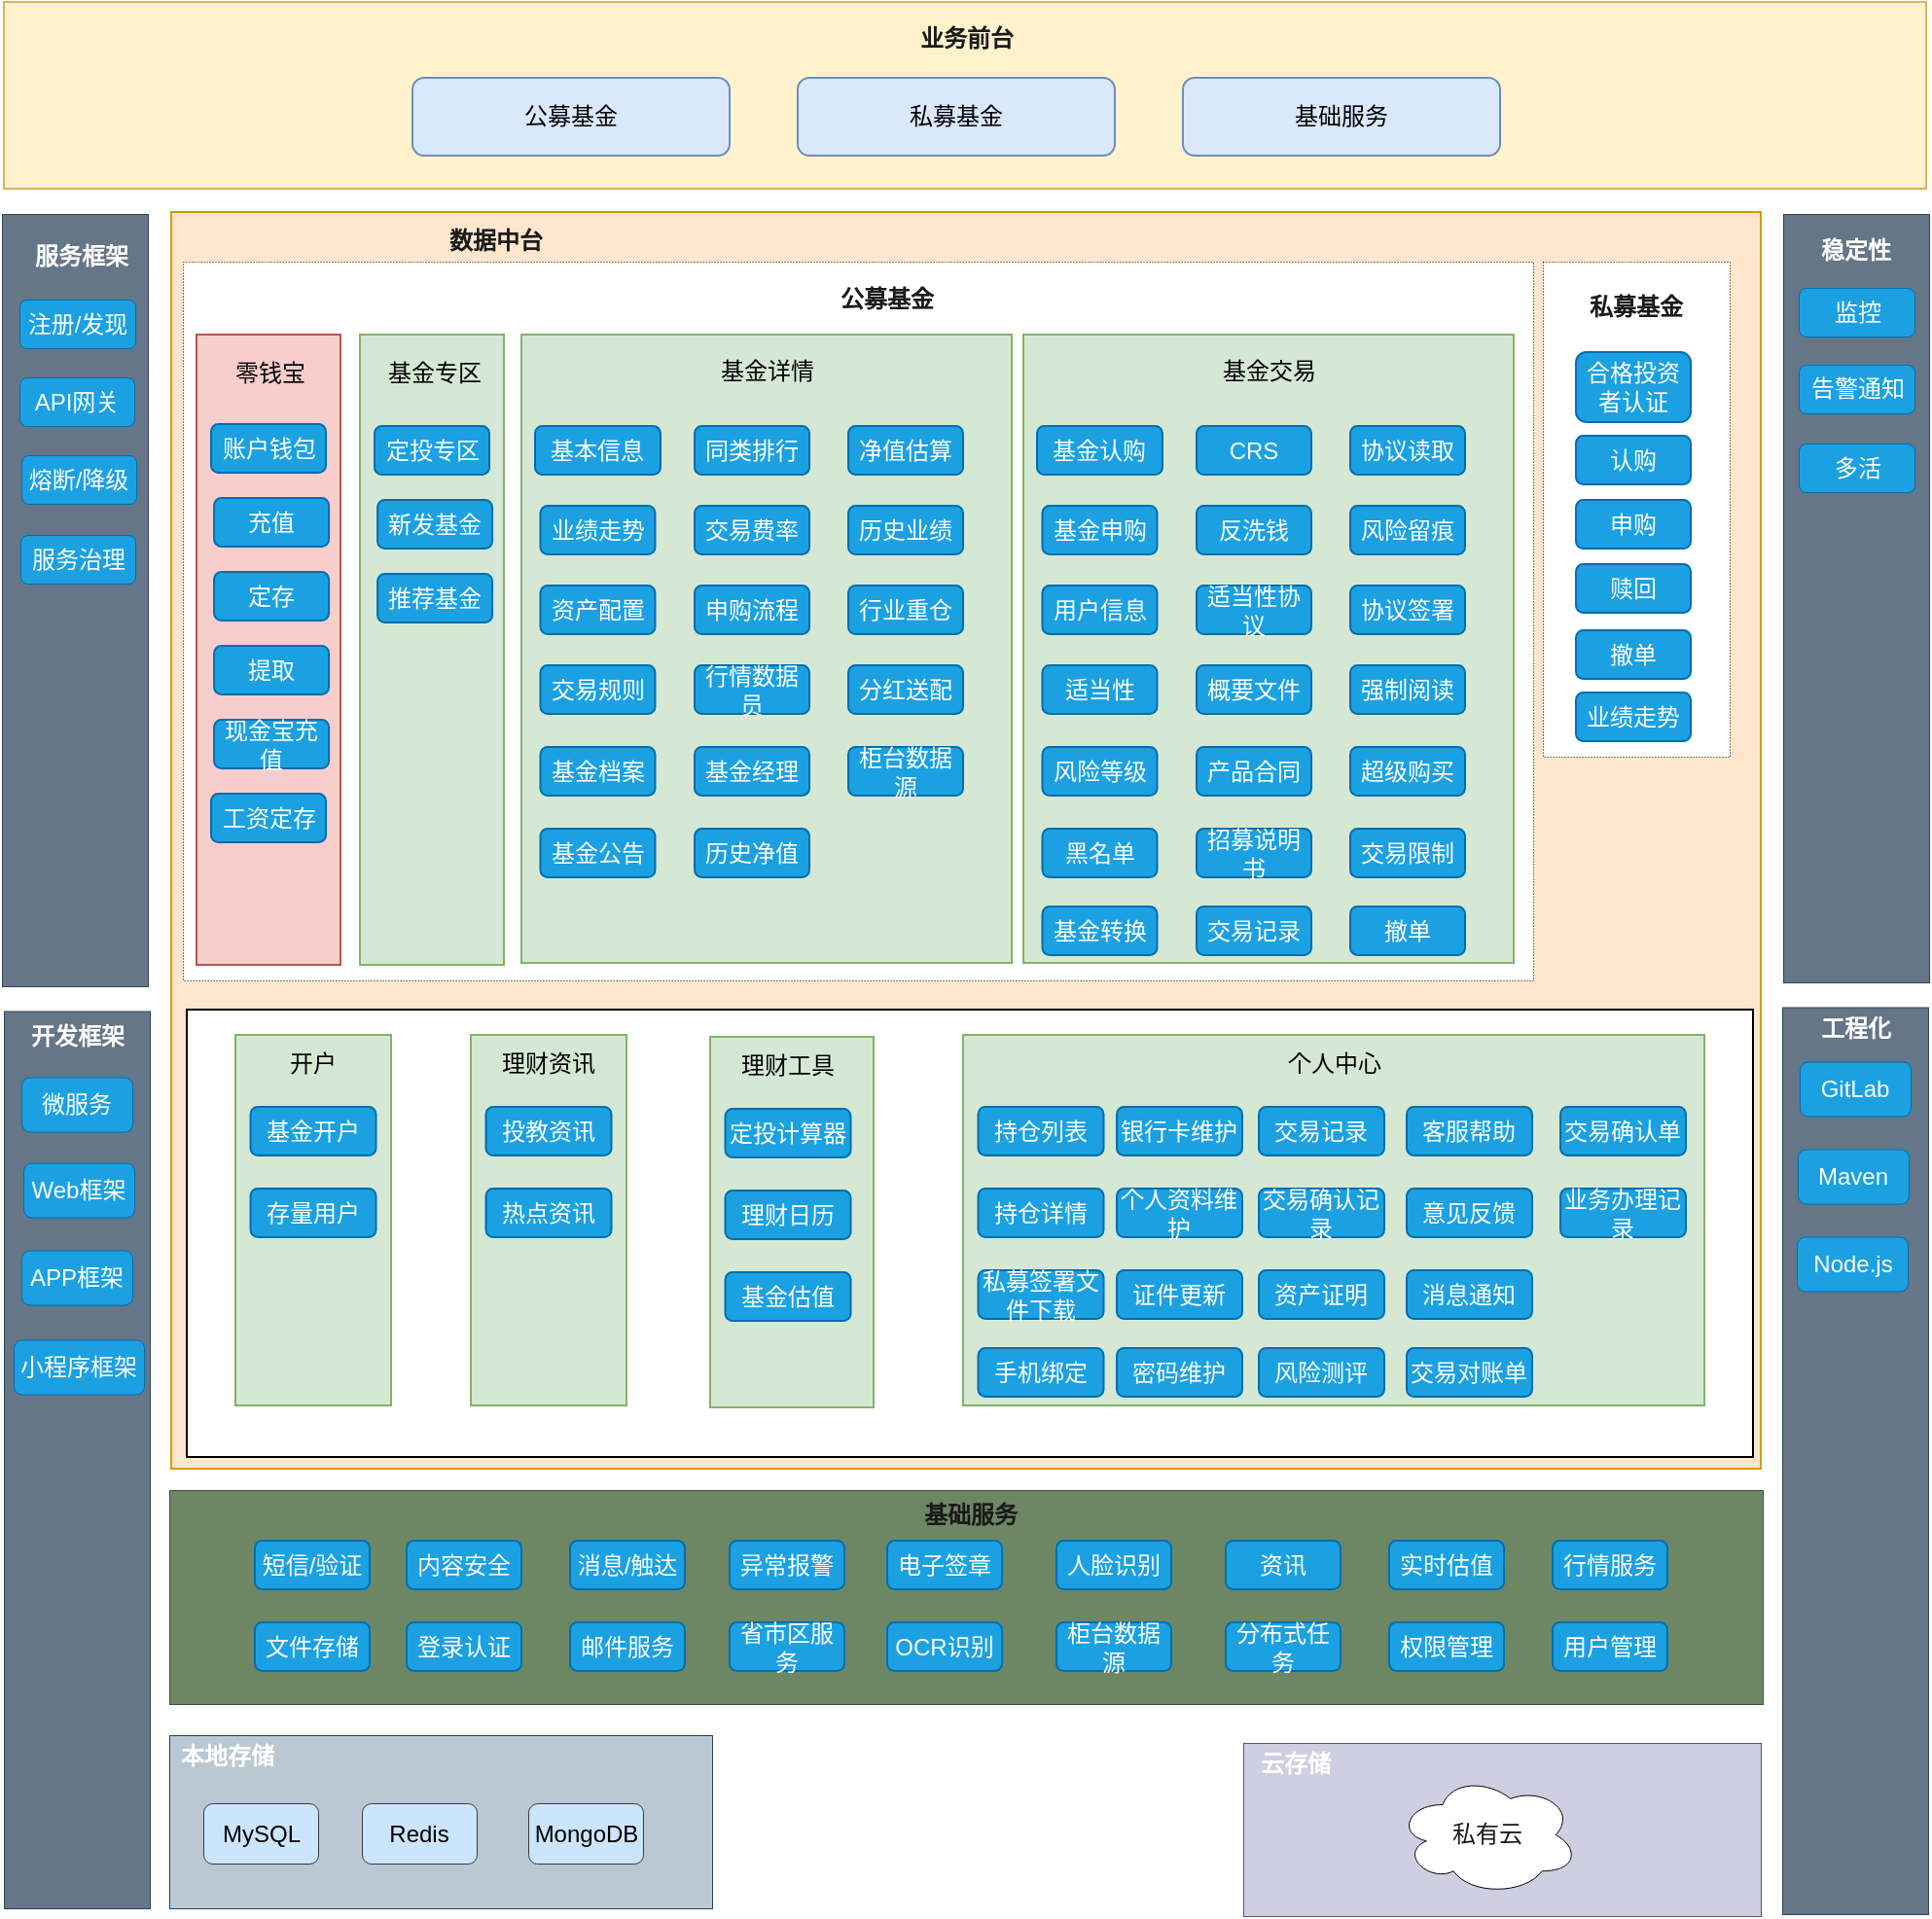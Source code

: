 <mxfile version="20.2.6" type="github">
  <diagram id="q8BjieNyi9hWU5O5Hsln" name="第 1 页">
    <mxGraphModel dx="1822" dy="762" grid="0" gridSize="10" guides="1" tooltips="1" connect="1" arrows="1" fold="1" page="0" pageScale="1" pageWidth="827" pageHeight="1169" math="0" shadow="0">
      <root>
        <mxCell id="0" />
        <mxCell id="1" parent="0" />
        <mxCell id="EBINEEiKZgLXmNo_69D4-1" value="" style="rounded=0;whiteSpace=wrap;html=1;fillColor=#fff2cc;strokeColor=#d6b656;" parent="1" vertex="1">
          <mxGeometry x="-40" y="121" width="988" height="96" as="geometry" />
        </mxCell>
        <mxCell id="EBINEEiKZgLXmNo_69D4-2" value="公募基金" style="rounded=1;whiteSpace=wrap;html=1;fillColor=#dae8fc;strokeColor=#6c8ebf;" parent="1" vertex="1">
          <mxGeometry x="170" y="160" width="163" height="40" as="geometry" />
        </mxCell>
        <mxCell id="EBINEEiKZgLXmNo_69D4-3" value="业务前台" style="text;html=1;strokeColor=none;fillColor=none;align=center;verticalAlign=middle;whiteSpace=wrap;rounded=0;fontStyle=1;fontColor=#1A1A1A;" parent="1" vertex="1">
          <mxGeometry x="424.5" y="125" width="60" height="30" as="geometry" />
        </mxCell>
        <mxCell id="EBINEEiKZgLXmNo_69D4-6" value="" style="rounded=0;whiteSpace=wrap;html=1;fillColor=#ffe6cc;strokeColor=#d79b00;" parent="1" vertex="1">
          <mxGeometry x="46" y="229" width="817" height="646" as="geometry" />
        </mxCell>
        <mxCell id="EBINEEiKZgLXmNo_69D4-7" value="" style="rounded=0;whiteSpace=wrap;html=1;fontColor=#1A1A1A;strokeColor=default;dashed=1;dashPattern=1 2;strokeWidth=0.5;" parent="1" vertex="1">
          <mxGeometry x="52" y="254.5" width="694" height="369.5" as="geometry" />
        </mxCell>
        <mxCell id="EBINEEiKZgLXmNo_69D4-8" value="" style="rounded=0;whiteSpace=wrap;html=1;fontColor=#1A1A1A;dashed=1;dashPattern=1 2;strokeWidth=0.5;" parent="1" vertex="1">
          <mxGeometry x="751" y="254.5" width="96" height="254.5" as="geometry" />
        </mxCell>
        <mxCell id="EBINEEiKZgLXmNo_69D4-10" value="数据中台" style="text;html=1;strokeColor=none;fillColor=none;align=center;verticalAlign=middle;whiteSpace=wrap;rounded=0;dashed=1;dashPattern=1 2;fontColor=#1A1A1A;fontStyle=1" parent="1" vertex="1">
          <mxGeometry x="183" y="229" width="60" height="30" as="geometry" />
        </mxCell>
        <mxCell id="EBINEEiKZgLXmNo_69D4-12" value="公募基金" style="text;html=1;strokeColor=none;fillColor=none;align=center;verticalAlign=middle;whiteSpace=wrap;rounded=0;dashed=1;dashPattern=1 2;fontColor=#1A1A1A;fontStyle=1" parent="1" vertex="1">
          <mxGeometry x="384" y="259" width="60" height="30" as="geometry" />
        </mxCell>
        <mxCell id="EBINEEiKZgLXmNo_69D4-13" value="私募基金" style="text;html=1;strokeColor=none;fillColor=none;align=center;verticalAlign=middle;whiteSpace=wrap;rounded=0;dashed=1;dashPattern=1 2;fontColor=#1A1A1A;fontStyle=1" parent="1" vertex="1">
          <mxGeometry x="769" y="263" width="60" height="30" as="geometry" />
        </mxCell>
        <mxCell id="EBINEEiKZgLXmNo_69D4-40" value="合格投资者认证" style="text;html=1;strokeColor=#006EAF;fillColor=#1ba1e2;align=center;verticalAlign=middle;whiteSpace=wrap;rounded=1;fontColor=#ffffff;" parent="1" vertex="1">
          <mxGeometry x="768" y="301" width="59" height="36" as="geometry" />
        </mxCell>
        <mxCell id="EBINEEiKZgLXmNo_69D4-42" value="开户" style="text;html=1;strokeColor=#006EAF;fillColor=#1ba1e2;align=center;verticalAlign=middle;whiteSpace=wrap;rounded=1;fontColor=#ffffff;" parent="1" vertex="1">
          <mxGeometry x="580" y="912" width="59" height="25" as="geometry" />
        </mxCell>
        <mxCell id="EBINEEiKZgLXmNo_69D4-46" value="认购" style="text;html=1;strokeColor=#006EAF;fillColor=#1ba1e2;align=center;verticalAlign=middle;whiteSpace=wrap;rounded=1;fontColor=#ffffff;" parent="1" vertex="1">
          <mxGeometry x="768" y="344" width="59" height="25" as="geometry" />
        </mxCell>
        <mxCell id="EBINEEiKZgLXmNo_69D4-47" value="申购" style="text;html=1;strokeColor=#006EAF;fillColor=#1ba1e2;align=center;verticalAlign=middle;whiteSpace=wrap;rounded=1;fontColor=#ffffff;" parent="1" vertex="1">
          <mxGeometry x="768" y="377" width="59" height="25" as="geometry" />
        </mxCell>
        <mxCell id="EBINEEiKZgLXmNo_69D4-48" value="业绩走势" style="text;html=1;strokeColor=#006EAF;fillColor=#1ba1e2;align=center;verticalAlign=middle;whiteSpace=wrap;rounded=1;fontColor=#ffffff;" parent="1" vertex="1">
          <mxGeometry x="768" y="476" width="59" height="25" as="geometry" />
        </mxCell>
        <mxCell id="EBINEEiKZgLXmNo_69D4-49" value="赎回" style="text;html=1;strokeColor=#006EAF;fillColor=#1ba1e2;align=center;verticalAlign=middle;whiteSpace=wrap;rounded=1;fontColor=#ffffff;" parent="1" vertex="1">
          <mxGeometry x="768" y="410" width="59" height="25" as="geometry" />
        </mxCell>
        <mxCell id="EBINEEiKZgLXmNo_69D4-50" value="撤单" style="text;html=1;strokeColor=#006EAF;fillColor=#1ba1e2;align=center;verticalAlign=middle;whiteSpace=wrap;rounded=1;fontColor=#ffffff;" parent="1" vertex="1">
          <mxGeometry x="768" y="444" width="59" height="25" as="geometry" />
        </mxCell>
        <mxCell id="EBINEEiKZgLXmNo_69D4-51" value="" style="rounded=0;whiteSpace=wrap;html=1;strokeColor=#314354;strokeWidth=0.5;fillColor=#647687;fontColor=#ffffff;" parent="1" vertex="1">
          <mxGeometry x="-41" y="230" width="75" height="397" as="geometry" />
        </mxCell>
        <mxCell id="EBINEEiKZgLXmNo_69D4-52" value="服务框架" style="text;html=1;align=center;verticalAlign=middle;whiteSpace=wrap;rounded=0;fontStyle=1;fontColor=#FFFFFF;" parent="1" vertex="1">
          <mxGeometry x="-30" y="237" width="60" height="30" as="geometry" />
        </mxCell>
        <mxCell id="EBINEEiKZgLXmNo_69D4-53" value="注册/发现" style="rounded=1;whiteSpace=wrap;html=1;fontColor=#ffffff;strokeColor=#006EAF;strokeWidth=0.5;fillColor=#1ba1e2;" parent="1" vertex="1">
          <mxGeometry x="-32" y="274" width="59.5" height="25" as="geometry" />
        </mxCell>
        <mxCell id="EBINEEiKZgLXmNo_69D4-54" value="API网关" style="rounded=1;whiteSpace=wrap;html=1;fontColor=#ffffff;strokeColor=#006EAF;strokeWidth=0.5;fillColor=#1ba1e2;" parent="1" vertex="1">
          <mxGeometry x="-32" y="314" width="59" height="25" as="geometry" />
        </mxCell>
        <mxCell id="EBINEEiKZgLXmNo_69D4-55" value="服务治理" style="rounded=1;whiteSpace=wrap;html=1;fontColor=#ffffff;strokeColor=#006EAF;strokeWidth=0.5;fillColor=#1ba1e2;" parent="1" vertex="1">
          <mxGeometry x="-31.5" y="395" width="59" height="25" as="geometry" />
        </mxCell>
        <mxCell id="EBINEEiKZgLXmNo_69D4-56" value="熔断/降级" style="rounded=1;whiteSpace=wrap;html=1;fontColor=#ffffff;strokeColor=#006EAF;strokeWidth=0.5;fillColor=#1ba1e2;" parent="1" vertex="1">
          <mxGeometry x="-31" y="354" width="59" height="25" as="geometry" />
        </mxCell>
        <mxCell id="EBINEEiKZgLXmNo_69D4-58" value="" style="rounded=0;whiteSpace=wrap;html=1;strokeColor=#314354;strokeWidth=0.5;fillColor=#647687;fontColor=#ffffff;" parent="1" vertex="1">
          <mxGeometry x="874.5" y="230" width="75" height="395" as="geometry" />
        </mxCell>
        <mxCell id="EBINEEiKZgLXmNo_69D4-59" value="稳定性" style="text;html=1;align=center;verticalAlign=middle;whiteSpace=wrap;rounded=0;fontStyle=1;fontColor=#FFFFFF;" parent="1" vertex="1">
          <mxGeometry x="882" y="234" width="60" height="30" as="geometry" />
        </mxCell>
        <mxCell id="EBINEEiKZgLXmNo_69D4-60" value="监控" style="rounded=1;whiteSpace=wrap;html=1;fontColor=#ffffff;strokeColor=#006EAF;strokeWidth=0.5;fillColor=#1ba1e2;" parent="1" vertex="1">
          <mxGeometry x="882.5" y="268" width="59.5" height="25" as="geometry" />
        </mxCell>
        <mxCell id="EBINEEiKZgLXmNo_69D4-61" value="告警通知" style="rounded=1;whiteSpace=wrap;html=1;fontColor=#ffffff;strokeColor=#006EAF;strokeWidth=0.5;fillColor=#1ba1e2;" parent="1" vertex="1">
          <mxGeometry x="882.5" y="307.5" width="59.5" height="25" as="geometry" />
        </mxCell>
        <mxCell id="EBINEEiKZgLXmNo_69D4-62" value="多活" style="rounded=1;whiteSpace=wrap;html=1;fontColor=#ffffff;strokeColor=#006EAF;strokeWidth=0.5;fillColor=#1ba1e2;" parent="1" vertex="1">
          <mxGeometry x="882.5" y="348" width="59.5" height="25" as="geometry" />
        </mxCell>
        <mxCell id="EBINEEiKZgLXmNo_69D4-63" value="" style="rounded=0;whiteSpace=wrap;html=1;fontColor=#ffffff;strokeColor=#3A5431;strokeWidth=0.5;fillColor=#6d8764;" parent="1" vertex="1">
          <mxGeometry x="45" y="886" width="819" height="110" as="geometry" />
        </mxCell>
        <mxCell id="EBINEEiKZgLXmNo_69D4-64" value="基础服务" style="text;html=1;strokeColor=none;fillColor=none;align=center;verticalAlign=middle;whiteSpace=wrap;rounded=0;fontColor=#1A1A1A;fontStyle=1" parent="1" vertex="1">
          <mxGeometry x="426.5" y="884" width="60" height="30" as="geometry" />
        </mxCell>
        <mxCell id="EBINEEiKZgLXmNo_69D4-65" value="" style="rounded=0;whiteSpace=wrap;html=1;strokeColor=#23445d;strokeWidth=0.5;fillColor=#bac8d3;" parent="1" vertex="1">
          <mxGeometry x="45" y="1012" width="279" height="89" as="geometry" />
        </mxCell>
        <mxCell id="EBINEEiKZgLXmNo_69D4-66" value="" style="rounded=0;whiteSpace=wrap;html=1;strokeColor=#56517e;strokeWidth=0.5;fillColor=#d0cee2;" parent="1" vertex="1">
          <mxGeometry x="597" y="1016" width="266" height="89" as="geometry" />
        </mxCell>
        <mxCell id="EBINEEiKZgLXmNo_69D4-67" value="私有云" style="ellipse;shape=cloud;whiteSpace=wrap;html=1;fontColor=#1A1A1A;strokeColor=default;strokeWidth=0.5;" parent="1" vertex="1">
          <mxGeometry x="676" y="1032" width="93" height="62" as="geometry" />
        </mxCell>
        <mxCell id="EBINEEiKZgLXmNo_69D4-69" value="云存储" style="text;html=1;strokeColor=none;fillColor=none;align=center;verticalAlign=middle;whiteSpace=wrap;rounded=0;fontColor=#FFFFFF;fontStyle=1" parent="1" vertex="1">
          <mxGeometry x="594" y="1012" width="60" height="30" as="geometry" />
        </mxCell>
        <mxCell id="EBINEEiKZgLXmNo_69D4-70" value="本地存储" style="text;html=1;strokeColor=none;fillColor=none;align=center;verticalAlign=middle;whiteSpace=wrap;rounded=0;fontColor=#FFFFFF;fontStyle=1" parent="1" vertex="1">
          <mxGeometry x="45" y="1008" width="60" height="30" as="geometry" />
        </mxCell>
        <mxCell id="EBINEEiKZgLXmNo_69D4-71" value="MySQL" style="rounded=1;whiteSpace=wrap;html=1;strokeColor=#36393d;strokeWidth=0.5;fillColor=#cce5ff;" parent="1" vertex="1">
          <mxGeometry x="62.5" y="1047" width="59" height="31" as="geometry" />
        </mxCell>
        <mxCell id="EBINEEiKZgLXmNo_69D4-72" value="Redis" style="rounded=1;whiteSpace=wrap;html=1;strokeColor=#36393d;strokeWidth=0.5;fillColor=#cce5ff;" parent="1" vertex="1">
          <mxGeometry x="144" y="1047" width="59" height="31" as="geometry" />
        </mxCell>
        <mxCell id="EBINEEiKZgLXmNo_69D4-73" value="MongoDB" style="rounded=1;whiteSpace=wrap;html=1;strokeColor=#36393d;strokeWidth=0.5;fillColor=#cce5ff;" parent="1" vertex="1">
          <mxGeometry x="229.5" y="1047" width="59" height="31" as="geometry" />
        </mxCell>
        <mxCell id="EBINEEiKZgLXmNo_69D4-74" value="" style="rounded=0;whiteSpace=wrap;html=1;strokeColor=#314354;strokeWidth=0.5;fillColor=#647687;fontColor=#ffffff;" parent="1" vertex="1">
          <mxGeometry x="-40" y="639.75" width="75" height="461.25" as="geometry" />
        </mxCell>
        <mxCell id="EBINEEiKZgLXmNo_69D4-75" value="" style="rounded=0;whiteSpace=wrap;html=1;strokeColor=#314354;strokeWidth=0.5;fillColor=#647687;fontColor=#ffffff;" parent="1" vertex="1">
          <mxGeometry x="874" y="637.75" width="75" height="466.25" as="geometry" />
        </mxCell>
        <mxCell id="EBINEEiKZgLXmNo_69D4-76" value="开发框架" style="text;html=1;align=center;verticalAlign=middle;whiteSpace=wrap;rounded=0;fontStyle=1;fontColor=#FFFFFF;" parent="1" vertex="1">
          <mxGeometry x="-32" y="637.75" width="60" height="30" as="geometry" />
        </mxCell>
        <mxCell id="EBINEEiKZgLXmNo_69D4-77" value="微服务" style="rounded=1;whiteSpace=wrap;html=1;fontColor=#ffffff;strokeColor=#006EAF;strokeWidth=0.5;fillColor=#1ba1e2;" parent="1" vertex="1">
          <mxGeometry x="-31" y="673.75" width="57" height="28" as="geometry" />
        </mxCell>
        <mxCell id="EBINEEiKZgLXmNo_69D4-78" value="Web框架" style="rounded=1;whiteSpace=wrap;html=1;fontColor=#ffffff;strokeColor=#006EAF;strokeWidth=0.5;fillColor=#1ba1e2;" parent="1" vertex="1">
          <mxGeometry x="-30" y="717.75" width="57" height="28" as="geometry" />
        </mxCell>
        <mxCell id="EBINEEiKZgLXmNo_69D4-79" value="APP框架" style="rounded=1;whiteSpace=wrap;html=1;fontColor=#ffffff;strokeColor=#006EAF;strokeWidth=0.5;fillColor=#1ba1e2;" parent="1" vertex="1">
          <mxGeometry x="-31" y="762.75" width="57" height="28" as="geometry" />
        </mxCell>
        <mxCell id="EBINEEiKZgLXmNo_69D4-80" value="小程序框架" style="rounded=1;whiteSpace=wrap;html=1;fontColor=#ffffff;strokeColor=#006EAF;strokeWidth=0.5;fillColor=#1ba1e2;" parent="1" vertex="1">
          <mxGeometry x="-35" y="808.75" width="67" height="28" as="geometry" />
        </mxCell>
        <mxCell id="EBINEEiKZgLXmNo_69D4-81" value="工程化" style="text;html=1;align=center;verticalAlign=middle;whiteSpace=wrap;rounded=0;fontStyle=1;fontColor=#FFFFFF;" parent="1" vertex="1">
          <mxGeometry x="882" y="633.75" width="60" height="30" as="geometry" />
        </mxCell>
        <mxCell id="EBINEEiKZgLXmNo_69D4-82" value="GitLab" style="rounded=1;whiteSpace=wrap;html=1;fontColor=#ffffff;strokeColor=#006EAF;strokeWidth=0.5;fillColor=#1ba1e2;" parent="1" vertex="1">
          <mxGeometry x="883" y="665.75" width="57" height="28" as="geometry" />
        </mxCell>
        <mxCell id="EBINEEiKZgLXmNo_69D4-83" value="Maven" style="rounded=1;whiteSpace=wrap;html=1;fontColor=#ffffff;strokeColor=#006EAF;strokeWidth=0.5;fillColor=#1ba1e2;" parent="1" vertex="1">
          <mxGeometry x="882" y="710.75" width="57" height="28" as="geometry" />
        </mxCell>
        <mxCell id="EBINEEiKZgLXmNo_69D4-84" value="Node.js" style="rounded=1;whiteSpace=wrap;html=1;fontColor=#ffffff;strokeColor=#006EAF;strokeWidth=0.5;fillColor=#1ba1e2;" parent="1" vertex="1">
          <mxGeometry x="881.5" y="755.75" width="57" height="28" as="geometry" />
        </mxCell>
        <mxCell id="EBINEEiKZgLXmNo_69D4-86" value="短信/验证" style="text;html=1;strokeColor=#006EAF;fillColor=#1ba1e2;align=center;verticalAlign=middle;whiteSpace=wrap;rounded=1;fontColor=#ffffff;" parent="1" vertex="1">
          <mxGeometry x="89" y="912" width="59" height="25" as="geometry" />
        </mxCell>
        <mxCell id="EBINEEiKZgLXmNo_69D4-87" value="内容安全" style="text;html=1;strokeColor=#006EAF;fillColor=#1ba1e2;align=center;verticalAlign=middle;whiteSpace=wrap;rounded=1;fontColor=#ffffff;" parent="1" vertex="1">
          <mxGeometry x="167" y="912" width="59" height="25" as="geometry" />
        </mxCell>
        <mxCell id="EBINEEiKZgLXmNo_69D4-88" value="消息/触达" style="text;html=1;strokeColor=#006EAF;fillColor=#1ba1e2;align=center;verticalAlign=middle;whiteSpace=wrap;rounded=1;fontColor=#ffffff;" parent="1" vertex="1">
          <mxGeometry x="251" y="912" width="59" height="25" as="geometry" />
        </mxCell>
        <mxCell id="EBINEEiKZgLXmNo_69D4-89" value="异常报警" style="text;html=1;strokeColor=#006EAF;fillColor=#1ba1e2;align=center;verticalAlign=middle;whiteSpace=wrap;rounded=1;fontColor=#ffffff;" parent="1" vertex="1">
          <mxGeometry x="333" y="912" width="59" height="25" as="geometry" />
        </mxCell>
        <mxCell id="EBINEEiKZgLXmNo_69D4-90" value="电子签章" style="text;html=1;strokeColor=#006EAF;fillColor=#1ba1e2;align=center;verticalAlign=middle;whiteSpace=wrap;rounded=1;fontColor=#ffffff;" parent="1" vertex="1">
          <mxGeometry x="414" y="912" width="59" height="25" as="geometry" />
        </mxCell>
        <mxCell id="EBINEEiKZgLXmNo_69D4-91" value="人脸识别" style="text;html=1;strokeColor=#006EAF;fillColor=#1ba1e2;align=center;verticalAlign=middle;whiteSpace=wrap;rounded=1;fontColor=#ffffff;" parent="1" vertex="1">
          <mxGeometry x="501" y="912" width="59" height="25" as="geometry" />
        </mxCell>
        <mxCell id="EBINEEiKZgLXmNo_69D4-92" value="文件存储" style="text;html=1;strokeColor=#006EAF;fillColor=#1ba1e2;align=center;verticalAlign=middle;whiteSpace=wrap;rounded=1;fontColor=#ffffff;" parent="1" vertex="1">
          <mxGeometry x="89" y="954" width="59" height="25" as="geometry" />
        </mxCell>
        <mxCell id="EBINEEiKZgLXmNo_69D4-93" value="登录认证" style="text;html=1;strokeColor=#006EAF;fillColor=#1ba1e2;align=center;verticalAlign=middle;whiteSpace=wrap;rounded=1;fontColor=#ffffff;" parent="1" vertex="1">
          <mxGeometry x="167" y="954" width="59" height="25" as="geometry" />
        </mxCell>
        <mxCell id="EBINEEiKZgLXmNo_69D4-94" value="邮件服务" style="text;html=1;strokeColor=#006EAF;fillColor=#1ba1e2;align=center;verticalAlign=middle;whiteSpace=wrap;rounded=1;fontColor=#ffffff;" parent="1" vertex="1">
          <mxGeometry x="251" y="954" width="59" height="25" as="geometry" />
        </mxCell>
        <mxCell id="EBINEEiKZgLXmNo_69D4-95" value="省市区服务" style="text;html=1;strokeColor=#006EAF;fillColor=#1ba1e2;align=center;verticalAlign=middle;whiteSpace=wrap;rounded=1;fontColor=#ffffff;" parent="1" vertex="1">
          <mxGeometry x="333" y="954" width="59" height="25" as="geometry" />
        </mxCell>
        <mxCell id="EBINEEiKZgLXmNo_69D4-96" value="行情服务" style="text;html=1;strokeColor=#006EAF;fillColor=#1ba1e2;align=center;verticalAlign=middle;whiteSpace=wrap;rounded=1;fontColor=#ffffff;" parent="1" vertex="1">
          <mxGeometry x="756" y="912" width="59" height="25" as="geometry" />
        </mxCell>
        <mxCell id="EBINEEiKZgLXmNo_69D4-97" value="实时估值" style="text;html=1;strokeColor=#006EAF;fillColor=#1ba1e2;align=center;verticalAlign=middle;whiteSpace=wrap;rounded=1;fontColor=#ffffff;" parent="1" vertex="1">
          <mxGeometry x="672" y="912" width="59" height="25" as="geometry" />
        </mxCell>
        <mxCell id="EBINEEiKZgLXmNo_69D4-44" value="资讯" style="text;html=1;strokeColor=#006EAF;fillColor=#1ba1e2;align=center;verticalAlign=middle;whiteSpace=wrap;rounded=1;fontColor=#ffffff;" parent="1" vertex="1">
          <mxGeometry x="588" y="912" width="59" height="25" as="geometry" />
        </mxCell>
        <mxCell id="3R3b0LwCy844c2cJEZ-M-9" value="" style="group;fillColor=#f8cecc;strokeColor=#b85450;" vertex="1" connectable="0" parent="1">
          <mxGeometry x="59" y="292" width="74" height="324" as="geometry" />
        </mxCell>
        <mxCell id="3R3b0LwCy844c2cJEZ-M-7" value="" style="rounded=0;whiteSpace=wrap;html=1;fillColor=#f8cecc;strokeColor=#b85450;" vertex="1" parent="3R3b0LwCy844c2cJEZ-M-9">
          <mxGeometry width="74" height="324" as="geometry" />
        </mxCell>
        <mxCell id="3R3b0LwCy844c2cJEZ-M-8" value="零钱宝" style="text;html=1;strokeColor=none;fillColor=none;align=center;verticalAlign=middle;whiteSpace=wrap;rounded=0;" vertex="1" parent="3R3b0LwCy844c2cJEZ-M-9">
          <mxGeometry x="15.417" y="5" width="46.25" height="30" as="geometry" />
        </mxCell>
        <mxCell id="3R3b0LwCy844c2cJEZ-M-10" value="账户钱包" style="text;html=1;strokeColor=#006EAF;fillColor=#1ba1e2;align=center;verticalAlign=middle;whiteSpace=wrap;rounded=1;fontColor=#ffffff;" vertex="1" parent="3R3b0LwCy844c2cJEZ-M-9">
          <mxGeometry x="7.5" y="46" width="59" height="25" as="geometry" />
        </mxCell>
        <mxCell id="3R3b0LwCy844c2cJEZ-M-15" value="充值" style="text;html=1;strokeColor=#006EAF;fillColor=#1ba1e2;align=center;verticalAlign=middle;whiteSpace=wrap;rounded=1;fontColor=#ffffff;" vertex="1" parent="3R3b0LwCy844c2cJEZ-M-9">
          <mxGeometry x="9.04" y="84" width="59" height="25" as="geometry" />
        </mxCell>
        <mxCell id="3R3b0LwCy844c2cJEZ-M-16" value="定存" style="text;html=1;strokeColor=#006EAF;fillColor=#1ba1e2;align=center;verticalAlign=middle;whiteSpace=wrap;rounded=1;fontColor=#ffffff;" vertex="1" parent="3R3b0LwCy844c2cJEZ-M-9">
          <mxGeometry x="9.04" y="122" width="59" height="25" as="geometry" />
        </mxCell>
        <mxCell id="3R3b0LwCy844c2cJEZ-M-17" value="提取" style="text;html=1;strokeColor=#006EAF;fillColor=#1ba1e2;align=center;verticalAlign=middle;whiteSpace=wrap;rounded=1;fontColor=#ffffff;" vertex="1" parent="3R3b0LwCy844c2cJEZ-M-9">
          <mxGeometry x="9.04" y="160" width="59" height="25" as="geometry" />
        </mxCell>
        <mxCell id="3R3b0LwCy844c2cJEZ-M-18" value="现金宝充值" style="text;html=1;strokeColor=#006EAF;fillColor=#1ba1e2;align=center;verticalAlign=middle;whiteSpace=wrap;rounded=1;fontColor=#ffffff;" vertex="1" parent="3R3b0LwCy844c2cJEZ-M-9">
          <mxGeometry x="9.04" y="198" width="59" height="25" as="geometry" />
        </mxCell>
        <mxCell id="3R3b0LwCy844c2cJEZ-M-19" value="工资定存" style="text;html=1;strokeColor=#006EAF;fillColor=#1ba1e2;align=center;verticalAlign=middle;whiteSpace=wrap;rounded=1;fontColor=#ffffff;" vertex="1" parent="3R3b0LwCy844c2cJEZ-M-9">
          <mxGeometry x="7.5" y="236" width="59" height="25" as="geometry" />
        </mxCell>
        <mxCell id="3R3b0LwCy844c2cJEZ-M-20" value="" style="group;fillColor=#d5e8d4;strokeColor=#82b366;" vertex="1" connectable="0" parent="1">
          <mxGeometry x="143" y="292" width="74" height="324" as="geometry" />
        </mxCell>
        <mxCell id="3R3b0LwCy844c2cJEZ-M-21" value="" style="rounded=0;whiteSpace=wrap;html=1;fillColor=#d5e8d4;strokeColor=#82b366;" vertex="1" parent="3R3b0LwCy844c2cJEZ-M-20">
          <mxGeometry width="74" height="324" as="geometry" />
        </mxCell>
        <mxCell id="3R3b0LwCy844c2cJEZ-M-22" value="基金专区" style="text;html=1;strokeColor=none;fillColor=none;align=center;verticalAlign=middle;whiteSpace=wrap;rounded=0;" vertex="1" parent="3R3b0LwCy844c2cJEZ-M-20">
          <mxGeometry x="12.42" y="5" width="52.58" height="30" as="geometry" />
        </mxCell>
        <mxCell id="3R3b0LwCy844c2cJEZ-M-23" value="定投专区" style="text;html=1;strokeColor=#006EAF;fillColor=#1ba1e2;align=center;verticalAlign=middle;whiteSpace=wrap;rounded=1;fontColor=#ffffff;" vertex="1" parent="3R3b0LwCy844c2cJEZ-M-20">
          <mxGeometry x="7.5" y="47" width="59" height="25" as="geometry" />
        </mxCell>
        <mxCell id="3R3b0LwCy844c2cJEZ-M-24" value="新发基金" style="text;html=1;strokeColor=#006EAF;fillColor=#1ba1e2;align=center;verticalAlign=middle;whiteSpace=wrap;rounded=1;fontColor=#ffffff;" vertex="1" parent="3R3b0LwCy844c2cJEZ-M-20">
          <mxGeometry x="9.04" y="85" width="59" height="25" as="geometry" />
        </mxCell>
        <mxCell id="3R3b0LwCy844c2cJEZ-M-25" value="推荐基金" style="text;html=1;strokeColor=#006EAF;fillColor=#1ba1e2;align=center;verticalAlign=middle;whiteSpace=wrap;rounded=1;fontColor=#ffffff;" vertex="1" parent="3R3b0LwCy844c2cJEZ-M-20">
          <mxGeometry x="9.04" y="123" width="59" height="25" as="geometry" />
        </mxCell>
        <mxCell id="3R3b0LwCy844c2cJEZ-M-29" value="" style="group;fillColor=#d5e8d4;strokeColor=#82b366;" vertex="1" connectable="0" parent="1">
          <mxGeometry x="226" y="292" width="252" height="323" as="geometry" />
        </mxCell>
        <mxCell id="3R3b0LwCy844c2cJEZ-M-30" value="" style="rounded=0;whiteSpace=wrap;html=1;fillColor=#d5e8d4;strokeColor=#82b366;" vertex="1" parent="3R3b0LwCy844c2cJEZ-M-29">
          <mxGeometry width="252" height="323" as="geometry" />
        </mxCell>
        <mxCell id="3R3b0LwCy844c2cJEZ-M-31" value="基金详情" style="text;html=1;strokeColor=none;fillColor=none;align=center;verticalAlign=middle;whiteSpace=wrap;rounded=0;" vertex="1" parent="3R3b0LwCy844c2cJEZ-M-29">
          <mxGeometry x="71.639" y="4" width="108.713" height="30" as="geometry" />
        </mxCell>
        <mxCell id="EBINEEiKZgLXmNo_69D4-36" value="基本信息" style="text;html=1;strokeColor=#006EAF;fillColor=#1ba1e2;align=center;verticalAlign=middle;whiteSpace=wrap;rounded=1;fontColor=#ffffff;" parent="3R3b0LwCy844c2cJEZ-M-29" vertex="1">
          <mxGeometry x="7" y="47" width="64.49" height="25" as="geometry" />
        </mxCell>
        <mxCell id="EBINEEiKZgLXmNo_69D4-31" value="业绩走势" style="text;html=1;strokeColor=#006EAF;fillColor=#1ba1e2;align=center;verticalAlign=middle;whiteSpace=wrap;rounded=1;fontColor=#ffffff;" parent="3R3b0LwCy844c2cJEZ-M-29" vertex="1">
          <mxGeometry x="9.74" y="88" width="59" height="25" as="geometry" />
        </mxCell>
        <mxCell id="EBINEEiKZgLXmNo_69D4-34" value="资产配置" style="text;html=1;strokeColor=#006EAF;fillColor=#1ba1e2;align=center;verticalAlign=middle;whiteSpace=wrap;rounded=1;fontColor=#ffffff;" parent="3R3b0LwCy844c2cJEZ-M-29" vertex="1">
          <mxGeometry x="9.74" y="129" width="59" height="25" as="geometry" />
        </mxCell>
        <mxCell id="EBINEEiKZgLXmNo_69D4-32" value="交易规则" style="text;html=1;strokeColor=#006EAF;fillColor=#1ba1e2;align=center;verticalAlign=middle;whiteSpace=wrap;rounded=1;fontColor=#ffffff;" parent="3R3b0LwCy844c2cJEZ-M-29" vertex="1">
          <mxGeometry x="9.74" y="170" width="59" height="25" as="geometry" />
        </mxCell>
        <mxCell id="EBINEEiKZgLXmNo_69D4-33" value="基金档案" style="text;html=1;strokeColor=#006EAF;fillColor=#1ba1e2;align=center;verticalAlign=middle;whiteSpace=wrap;rounded=1;fontColor=#ffffff;" parent="3R3b0LwCy844c2cJEZ-M-29" vertex="1">
          <mxGeometry x="9.74" y="212" width="59" height="25" as="geometry" />
        </mxCell>
        <mxCell id="EBINEEiKZgLXmNo_69D4-35" value="基金公告" style="text;html=1;strokeColor=#006EAF;fillColor=#1ba1e2;align=center;verticalAlign=middle;whiteSpace=wrap;rounded=1;fontColor=#ffffff;" parent="3R3b0LwCy844c2cJEZ-M-29" vertex="1">
          <mxGeometry x="9.74" y="254" width="59" height="25" as="geometry" />
        </mxCell>
        <mxCell id="EBINEEiKZgLXmNo_69D4-38" value="同类排行" style="text;html=1;strokeColor=#006EAF;fillColor=#1ba1e2;align=center;verticalAlign=middle;whiteSpace=wrap;rounded=1;fontColor=#ffffff;" parent="3R3b0LwCy844c2cJEZ-M-29" vertex="1">
          <mxGeometry x="89" y="47" width="59" height="25" as="geometry" />
        </mxCell>
        <mxCell id="3R3b0LwCy844c2cJEZ-M-35" value="交易费率" style="text;html=1;strokeColor=#006EAF;fillColor=#1ba1e2;align=center;verticalAlign=middle;whiteSpace=wrap;rounded=1;fontColor=#ffffff;" vertex="1" parent="3R3b0LwCy844c2cJEZ-M-29">
          <mxGeometry x="89" y="88" width="59" height="25" as="geometry" />
        </mxCell>
        <mxCell id="3R3b0LwCy844c2cJEZ-M-36" value="申购流程" style="text;html=1;strokeColor=#006EAF;fillColor=#1ba1e2;align=center;verticalAlign=middle;whiteSpace=wrap;rounded=1;fontColor=#ffffff;" vertex="1" parent="3R3b0LwCy844c2cJEZ-M-29">
          <mxGeometry x="89" y="129" width="59" height="25" as="geometry" />
        </mxCell>
        <mxCell id="3R3b0LwCy844c2cJEZ-M-37" value="行情数据员" style="text;html=1;strokeColor=#006EAF;fillColor=#1ba1e2;align=center;verticalAlign=middle;whiteSpace=wrap;rounded=1;fontColor=#ffffff;" vertex="1" parent="3R3b0LwCy844c2cJEZ-M-29">
          <mxGeometry x="89" y="170" width="59" height="25" as="geometry" />
        </mxCell>
        <mxCell id="3R3b0LwCy844c2cJEZ-M-38" value="基金经理" style="text;html=1;strokeColor=#006EAF;fillColor=#1ba1e2;align=center;verticalAlign=middle;whiteSpace=wrap;rounded=1;fontColor=#ffffff;" vertex="1" parent="3R3b0LwCy844c2cJEZ-M-29">
          <mxGeometry x="89" y="212" width="59" height="25" as="geometry" />
        </mxCell>
        <mxCell id="3R3b0LwCy844c2cJEZ-M-39" value="历史净值" style="text;html=1;strokeColor=#006EAF;fillColor=#1ba1e2;align=center;verticalAlign=middle;whiteSpace=wrap;rounded=1;fontColor=#ffffff;" vertex="1" parent="3R3b0LwCy844c2cJEZ-M-29">
          <mxGeometry x="89" y="254" width="59" height="25" as="geometry" />
        </mxCell>
        <mxCell id="3R3b0LwCy844c2cJEZ-M-40" value="净值估算" style="text;html=1;strokeColor=#006EAF;fillColor=#1ba1e2;align=center;verticalAlign=middle;whiteSpace=wrap;rounded=1;fontColor=#ffffff;" vertex="1" parent="3R3b0LwCy844c2cJEZ-M-29">
          <mxGeometry x="168" y="47" width="59" height="25" as="geometry" />
        </mxCell>
        <mxCell id="3R3b0LwCy844c2cJEZ-M-57" value="历史业绩" style="text;html=1;strokeColor=#006EAF;fillColor=#1ba1e2;align=center;verticalAlign=middle;whiteSpace=wrap;rounded=1;fontColor=#ffffff;" vertex="1" parent="3R3b0LwCy844c2cJEZ-M-29">
          <mxGeometry x="168" y="88" width="59" height="25" as="geometry" />
        </mxCell>
        <mxCell id="3R3b0LwCy844c2cJEZ-M-58" value="行业重仓" style="text;html=1;strokeColor=#006EAF;fillColor=#1ba1e2;align=center;verticalAlign=middle;whiteSpace=wrap;rounded=1;fontColor=#ffffff;" vertex="1" parent="3R3b0LwCy844c2cJEZ-M-29">
          <mxGeometry x="168" y="129" width="59" height="25" as="geometry" />
        </mxCell>
        <mxCell id="3R3b0LwCy844c2cJEZ-M-59" value="分红送配" style="text;html=1;strokeColor=#006EAF;fillColor=#1ba1e2;align=center;verticalAlign=middle;whiteSpace=wrap;rounded=1;fontColor=#ffffff;" vertex="1" parent="3R3b0LwCy844c2cJEZ-M-29">
          <mxGeometry x="168" y="170" width="59" height="25" as="geometry" />
        </mxCell>
        <mxCell id="3R3b0LwCy844c2cJEZ-M-79" value="柜台数据源" style="text;html=1;strokeColor=#006EAF;fillColor=#1ba1e2;align=center;verticalAlign=middle;whiteSpace=wrap;rounded=1;fontColor=#ffffff;" vertex="1" parent="3R3b0LwCy844c2cJEZ-M-29">
          <mxGeometry x="168" y="212" width="59" height="25" as="geometry" />
        </mxCell>
        <mxCell id="3R3b0LwCy844c2cJEZ-M-60" value="" style="group;fillColor=#d5e8d4;strokeColor=#82b366;" vertex="1" connectable="0" parent="1">
          <mxGeometry x="484" y="292" width="252" height="323" as="geometry" />
        </mxCell>
        <mxCell id="3R3b0LwCy844c2cJEZ-M-61" value="" style="rounded=0;whiteSpace=wrap;html=1;fillColor=#d5e8d4;strokeColor=#82b366;" vertex="1" parent="3R3b0LwCy844c2cJEZ-M-60">
          <mxGeometry width="252" height="323" as="geometry" />
        </mxCell>
        <mxCell id="3R3b0LwCy844c2cJEZ-M-62" value="基金交易" style="text;html=1;strokeColor=none;fillColor=none;align=center;verticalAlign=middle;whiteSpace=wrap;rounded=0;" vertex="1" parent="3R3b0LwCy844c2cJEZ-M-60">
          <mxGeometry x="71.639" y="4" width="108.713" height="30" as="geometry" />
        </mxCell>
        <mxCell id="3R3b0LwCy844c2cJEZ-M-63" value="基金认购" style="text;html=1;strokeColor=#006EAF;fillColor=#1ba1e2;align=center;verticalAlign=middle;whiteSpace=wrap;rounded=1;fontColor=#ffffff;" vertex="1" parent="3R3b0LwCy844c2cJEZ-M-60">
          <mxGeometry x="7" y="47" width="64.49" height="25" as="geometry" />
        </mxCell>
        <mxCell id="3R3b0LwCy844c2cJEZ-M-64" value="基金申购" style="text;html=1;strokeColor=#006EAF;fillColor=#1ba1e2;align=center;verticalAlign=middle;whiteSpace=wrap;rounded=1;fontColor=#ffffff;" vertex="1" parent="3R3b0LwCy844c2cJEZ-M-60">
          <mxGeometry x="9.74" y="88" width="59" height="25" as="geometry" />
        </mxCell>
        <mxCell id="3R3b0LwCy844c2cJEZ-M-65" value="用户信息" style="text;html=1;strokeColor=#006EAF;fillColor=#1ba1e2;align=center;verticalAlign=middle;whiteSpace=wrap;rounded=1;fontColor=#ffffff;" vertex="1" parent="3R3b0LwCy844c2cJEZ-M-60">
          <mxGeometry x="9.74" y="129" width="59" height="25" as="geometry" />
        </mxCell>
        <mxCell id="3R3b0LwCy844c2cJEZ-M-66" value="适当性" style="text;html=1;strokeColor=#006EAF;fillColor=#1ba1e2;align=center;verticalAlign=middle;whiteSpace=wrap;rounded=1;fontColor=#ffffff;" vertex="1" parent="3R3b0LwCy844c2cJEZ-M-60">
          <mxGeometry x="9.74" y="170" width="59" height="25" as="geometry" />
        </mxCell>
        <mxCell id="3R3b0LwCy844c2cJEZ-M-67" value="风险等级" style="text;html=1;strokeColor=#006EAF;fillColor=#1ba1e2;align=center;verticalAlign=middle;whiteSpace=wrap;rounded=1;fontColor=#ffffff;" vertex="1" parent="3R3b0LwCy844c2cJEZ-M-60">
          <mxGeometry x="9.74" y="212" width="59" height="25" as="geometry" />
        </mxCell>
        <mxCell id="3R3b0LwCy844c2cJEZ-M-68" value="黑名单" style="text;html=1;strokeColor=#006EAF;fillColor=#1ba1e2;align=center;verticalAlign=middle;whiteSpace=wrap;rounded=1;fontColor=#ffffff;" vertex="1" parent="3R3b0LwCy844c2cJEZ-M-60">
          <mxGeometry x="9.74" y="254" width="59" height="25" as="geometry" />
        </mxCell>
        <mxCell id="3R3b0LwCy844c2cJEZ-M-69" value="CRS" style="text;html=1;strokeColor=#006EAF;fillColor=#1ba1e2;align=center;verticalAlign=middle;whiteSpace=wrap;rounded=1;fontColor=#ffffff;" vertex="1" parent="3R3b0LwCy844c2cJEZ-M-60">
          <mxGeometry x="89" y="47" width="59" height="25" as="geometry" />
        </mxCell>
        <mxCell id="3R3b0LwCy844c2cJEZ-M-70" value="反洗钱" style="text;html=1;strokeColor=#006EAF;fillColor=#1ba1e2;align=center;verticalAlign=middle;whiteSpace=wrap;rounded=1;fontColor=#ffffff;" vertex="1" parent="3R3b0LwCy844c2cJEZ-M-60">
          <mxGeometry x="89" y="88" width="59" height="25" as="geometry" />
        </mxCell>
        <mxCell id="3R3b0LwCy844c2cJEZ-M-71" value="适当性协议" style="text;html=1;strokeColor=#006EAF;fillColor=#1ba1e2;align=center;verticalAlign=middle;whiteSpace=wrap;rounded=1;fontColor=#ffffff;" vertex="1" parent="3R3b0LwCy844c2cJEZ-M-60">
          <mxGeometry x="89" y="129" width="59" height="25" as="geometry" />
        </mxCell>
        <mxCell id="3R3b0LwCy844c2cJEZ-M-72" value="概要文件" style="text;html=1;strokeColor=#006EAF;fillColor=#1ba1e2;align=center;verticalAlign=middle;whiteSpace=wrap;rounded=1;fontColor=#ffffff;" vertex="1" parent="3R3b0LwCy844c2cJEZ-M-60">
          <mxGeometry x="89" y="170" width="59" height="25" as="geometry" />
        </mxCell>
        <mxCell id="3R3b0LwCy844c2cJEZ-M-73" value="产品合同" style="text;html=1;strokeColor=#006EAF;fillColor=#1ba1e2;align=center;verticalAlign=middle;whiteSpace=wrap;rounded=1;fontColor=#ffffff;" vertex="1" parent="3R3b0LwCy844c2cJEZ-M-60">
          <mxGeometry x="89" y="212" width="59" height="25" as="geometry" />
        </mxCell>
        <mxCell id="3R3b0LwCy844c2cJEZ-M-74" value="招募说明书" style="text;html=1;strokeColor=#006EAF;fillColor=#1ba1e2;align=center;verticalAlign=middle;whiteSpace=wrap;rounded=1;fontColor=#ffffff;" vertex="1" parent="3R3b0LwCy844c2cJEZ-M-60">
          <mxGeometry x="89" y="254" width="59" height="25" as="geometry" />
        </mxCell>
        <mxCell id="3R3b0LwCy844c2cJEZ-M-75" value="协议读取" style="text;html=1;strokeColor=#006EAF;fillColor=#1ba1e2;align=center;verticalAlign=middle;whiteSpace=wrap;rounded=1;fontColor=#ffffff;" vertex="1" parent="3R3b0LwCy844c2cJEZ-M-60">
          <mxGeometry x="168" y="47" width="59" height="25" as="geometry" />
        </mxCell>
        <mxCell id="3R3b0LwCy844c2cJEZ-M-76" value="风险留痕" style="text;html=1;strokeColor=#006EAF;fillColor=#1ba1e2;align=center;verticalAlign=middle;whiteSpace=wrap;rounded=1;fontColor=#ffffff;" vertex="1" parent="3R3b0LwCy844c2cJEZ-M-60">
          <mxGeometry x="168" y="88" width="59" height="25" as="geometry" />
        </mxCell>
        <mxCell id="3R3b0LwCy844c2cJEZ-M-77" value="协议签署" style="text;html=1;strokeColor=#006EAF;fillColor=#1ba1e2;align=center;verticalAlign=middle;whiteSpace=wrap;rounded=1;fontColor=#ffffff;" vertex="1" parent="3R3b0LwCy844c2cJEZ-M-60">
          <mxGeometry x="168" y="129" width="59" height="25" as="geometry" />
        </mxCell>
        <mxCell id="3R3b0LwCy844c2cJEZ-M-78" value="强制阅读" style="text;html=1;strokeColor=#006EAF;fillColor=#1ba1e2;align=center;verticalAlign=middle;whiteSpace=wrap;rounded=1;fontColor=#ffffff;" vertex="1" parent="3R3b0LwCy844c2cJEZ-M-60">
          <mxGeometry x="168" y="170" width="59" height="25" as="geometry" />
        </mxCell>
        <mxCell id="3R3b0LwCy844c2cJEZ-M-80" value="超级购买" style="text;html=1;strokeColor=#006EAF;fillColor=#1ba1e2;align=center;verticalAlign=middle;whiteSpace=wrap;rounded=1;fontColor=#ffffff;" vertex="1" parent="3R3b0LwCy844c2cJEZ-M-60">
          <mxGeometry x="168" y="212" width="59" height="25" as="geometry" />
        </mxCell>
        <mxCell id="3R3b0LwCy844c2cJEZ-M-81" value="交易限制" style="text;html=1;strokeColor=#006EAF;fillColor=#1ba1e2;align=center;verticalAlign=middle;whiteSpace=wrap;rounded=1;fontColor=#ffffff;" vertex="1" parent="3R3b0LwCy844c2cJEZ-M-60">
          <mxGeometry x="168" y="254" width="59" height="25" as="geometry" />
        </mxCell>
        <mxCell id="3R3b0LwCy844c2cJEZ-M-82" value="交易记录" style="text;html=1;strokeColor=#006EAF;fillColor=#1ba1e2;align=center;verticalAlign=middle;whiteSpace=wrap;rounded=1;fontColor=#ffffff;" vertex="1" parent="3R3b0LwCy844c2cJEZ-M-60">
          <mxGeometry x="89" y="294" width="59" height="25" as="geometry" />
        </mxCell>
        <mxCell id="3R3b0LwCy844c2cJEZ-M-83" value="基金转换" style="text;html=1;strokeColor=#006EAF;fillColor=#1ba1e2;align=center;verticalAlign=middle;whiteSpace=wrap;rounded=1;fontColor=#ffffff;" vertex="1" parent="3R3b0LwCy844c2cJEZ-M-60">
          <mxGeometry x="9.74" y="294" width="59" height="25" as="geometry" />
        </mxCell>
        <mxCell id="EBINEEiKZgLXmNo_69D4-21" value="撤单" style="text;html=1;strokeColor=#006EAF;fillColor=#1ba1e2;align=center;verticalAlign=middle;whiteSpace=wrap;rounded=1;fontColor=#ffffff;" parent="3R3b0LwCy844c2cJEZ-M-60" vertex="1">
          <mxGeometry x="168" y="294" width="59" height="25" as="geometry" />
        </mxCell>
        <mxCell id="3R3b0LwCy844c2cJEZ-M-84" value="" style="rounded=0;whiteSpace=wrap;html=1;" vertex="1" parent="1">
          <mxGeometry x="54" y="639" width="805" height="230" as="geometry" />
        </mxCell>
        <mxCell id="3R3b0LwCy844c2cJEZ-M-103" value="" style="group" vertex="1" connectable="0" parent="1">
          <mxGeometry x="79" y="652" width="80" height="190.5" as="geometry" />
        </mxCell>
        <mxCell id="3R3b0LwCy844c2cJEZ-M-99" value="" style="rounded=0;whiteSpace=wrap;html=1;fillColor=#d5e8d4;strokeColor=#82b366;" vertex="1" parent="3R3b0LwCy844c2cJEZ-M-103">
          <mxGeometry width="80" height="190.5" as="geometry" />
        </mxCell>
        <mxCell id="3R3b0LwCy844c2cJEZ-M-100" value="开户" style="text;html=1;strokeColor=none;fillColor=none;align=center;verticalAlign=middle;whiteSpace=wrap;rounded=0;" vertex="1" parent="3R3b0LwCy844c2cJEZ-M-103">
          <mxGeometry x="10" width="60" height="30" as="geometry" />
        </mxCell>
        <mxCell id="3R3b0LwCy844c2cJEZ-M-101" value="基金开户" style="text;html=1;strokeColor=#006EAF;fillColor=#1ba1e2;align=center;verticalAlign=middle;whiteSpace=wrap;rounded=1;fontColor=#ffffff;" vertex="1" parent="3R3b0LwCy844c2cJEZ-M-103">
          <mxGeometry x="7.76" y="37" width="64.49" height="25" as="geometry" />
        </mxCell>
        <mxCell id="3R3b0LwCy844c2cJEZ-M-102" value="存量用户" style="text;html=1;strokeColor=#006EAF;fillColor=#1ba1e2;align=center;verticalAlign=middle;whiteSpace=wrap;rounded=1;fontColor=#ffffff;" vertex="1" parent="3R3b0LwCy844c2cJEZ-M-103">
          <mxGeometry x="7.76" y="79" width="64.49" height="25" as="geometry" />
        </mxCell>
        <mxCell id="3R3b0LwCy844c2cJEZ-M-104" value="" style="group" vertex="1" connectable="0" parent="1">
          <mxGeometry x="200" y="652" width="80" height="190.5" as="geometry" />
        </mxCell>
        <mxCell id="3R3b0LwCy844c2cJEZ-M-105" value="" style="rounded=0;whiteSpace=wrap;html=1;fillColor=#d5e8d4;strokeColor=#82b366;" vertex="1" parent="3R3b0LwCy844c2cJEZ-M-104">
          <mxGeometry width="80" height="190.5" as="geometry" />
        </mxCell>
        <mxCell id="3R3b0LwCy844c2cJEZ-M-106" value="理财资讯" style="text;html=1;strokeColor=none;fillColor=none;align=center;verticalAlign=middle;whiteSpace=wrap;rounded=0;" vertex="1" parent="3R3b0LwCy844c2cJEZ-M-104">
          <mxGeometry x="10" width="60" height="30" as="geometry" />
        </mxCell>
        <mxCell id="3R3b0LwCy844c2cJEZ-M-107" value="投教资讯" style="text;html=1;strokeColor=#006EAF;fillColor=#1ba1e2;align=center;verticalAlign=middle;whiteSpace=wrap;rounded=1;fontColor=#ffffff;" vertex="1" parent="3R3b0LwCy844c2cJEZ-M-104">
          <mxGeometry x="7.76" y="37" width="64.49" height="25" as="geometry" />
        </mxCell>
        <mxCell id="3R3b0LwCy844c2cJEZ-M-108" value="热点资讯" style="text;html=1;strokeColor=#006EAF;fillColor=#1ba1e2;align=center;verticalAlign=middle;whiteSpace=wrap;rounded=1;fontColor=#ffffff;" vertex="1" parent="3R3b0LwCy844c2cJEZ-M-104">
          <mxGeometry x="7.76" y="79" width="64.49" height="25" as="geometry" />
        </mxCell>
        <mxCell id="3R3b0LwCy844c2cJEZ-M-120" value="" style="group" vertex="1" connectable="0" parent="1">
          <mxGeometry x="323" y="653" width="84" height="190.5" as="geometry" />
        </mxCell>
        <mxCell id="3R3b0LwCy844c2cJEZ-M-110" value="" style="rounded=0;whiteSpace=wrap;html=1;fillColor=#d5e8d4;strokeColor=#82b366;" vertex="1" parent="3R3b0LwCy844c2cJEZ-M-120">
          <mxGeometry width="84" height="190.5" as="geometry" />
        </mxCell>
        <mxCell id="3R3b0LwCy844c2cJEZ-M-111" value="理财工具" style="text;html=1;strokeColor=none;fillColor=none;align=center;verticalAlign=middle;whiteSpace=wrap;rounded=0;" vertex="1" parent="3R3b0LwCy844c2cJEZ-M-120">
          <mxGeometry x="10" width="60" height="30" as="geometry" />
        </mxCell>
        <mxCell id="3R3b0LwCy844c2cJEZ-M-112" value="定投计算器" style="text;html=1;strokeColor=#006EAF;fillColor=#1ba1e2;align=center;verticalAlign=middle;whiteSpace=wrap;rounded=1;fontColor=#ffffff;" vertex="1" parent="3R3b0LwCy844c2cJEZ-M-120">
          <mxGeometry x="7.76" y="37" width="64.49" height="25" as="geometry" />
        </mxCell>
        <mxCell id="3R3b0LwCy844c2cJEZ-M-113" value="理财日历" style="text;html=1;strokeColor=#006EAF;fillColor=#1ba1e2;align=center;verticalAlign=middle;whiteSpace=wrap;rounded=1;fontColor=#ffffff;" vertex="1" parent="3R3b0LwCy844c2cJEZ-M-120">
          <mxGeometry x="7.76" y="79" width="64.49" height="25" as="geometry" />
        </mxCell>
        <mxCell id="3R3b0LwCy844c2cJEZ-M-119" value="基金估值" style="text;html=1;strokeColor=#006EAF;fillColor=#1ba1e2;align=center;verticalAlign=middle;whiteSpace=wrap;rounded=1;fontColor=#ffffff;" vertex="1" parent="3R3b0LwCy844c2cJEZ-M-120">
          <mxGeometry x="7.76" y="121" width="64.49" height="25" as="geometry" />
        </mxCell>
        <mxCell id="3R3b0LwCy844c2cJEZ-M-142" value="" style="group" vertex="1" connectable="0" parent="1">
          <mxGeometry x="453" y="652" width="381" height="190.5" as="geometry" />
        </mxCell>
        <mxCell id="3R3b0LwCy844c2cJEZ-M-122" value="" style="rounded=0;whiteSpace=wrap;html=1;fillColor=#d5e8d4;strokeColor=#82b366;" vertex="1" parent="3R3b0LwCy844c2cJEZ-M-142">
          <mxGeometry width="381" height="190.5" as="geometry" />
        </mxCell>
        <mxCell id="3R3b0LwCy844c2cJEZ-M-123" value="个人中心" style="text;html=1;strokeColor=none;fillColor=none;align=center;verticalAlign=middle;whiteSpace=wrap;rounded=0;" vertex="1" parent="3R3b0LwCy844c2cJEZ-M-142">
          <mxGeometry x="160.5" width="60" height="30" as="geometry" />
        </mxCell>
        <mxCell id="3R3b0LwCy844c2cJEZ-M-124" value="持仓列表" style="text;html=1;strokeColor=#006EAF;fillColor=#1ba1e2;align=center;verticalAlign=middle;whiteSpace=wrap;rounded=1;fontColor=#ffffff;" vertex="1" parent="3R3b0LwCy844c2cJEZ-M-142">
          <mxGeometry x="7.76" y="37" width="64.49" height="25" as="geometry" />
        </mxCell>
        <mxCell id="3R3b0LwCy844c2cJEZ-M-125" value="持仓详情" style="text;html=1;strokeColor=#006EAF;fillColor=#1ba1e2;align=center;verticalAlign=middle;whiteSpace=wrap;rounded=1;fontColor=#ffffff;" vertex="1" parent="3R3b0LwCy844c2cJEZ-M-142">
          <mxGeometry x="7.76" y="79" width="64.49" height="25" as="geometry" />
        </mxCell>
        <mxCell id="3R3b0LwCy844c2cJEZ-M-126" value="私募签署文件下载" style="text;html=1;strokeColor=#006EAF;fillColor=#1ba1e2;align=center;verticalAlign=middle;whiteSpace=wrap;rounded=1;fontColor=#ffffff;" vertex="1" parent="3R3b0LwCy844c2cJEZ-M-142">
          <mxGeometry x="7.76" y="121" width="64.49" height="25" as="geometry" />
        </mxCell>
        <mxCell id="3R3b0LwCy844c2cJEZ-M-127" value="手机绑定" style="text;html=1;strokeColor=#006EAF;fillColor=#1ba1e2;align=center;verticalAlign=middle;whiteSpace=wrap;rounded=1;fontColor=#ffffff;" vertex="1" parent="3R3b0LwCy844c2cJEZ-M-142">
          <mxGeometry x="7.76" y="161" width="64.49" height="25" as="geometry" />
        </mxCell>
        <mxCell id="3R3b0LwCy844c2cJEZ-M-128" value="银行卡维护" style="text;html=1;strokeColor=#006EAF;fillColor=#1ba1e2;align=center;verticalAlign=middle;whiteSpace=wrap;rounded=1;fontColor=#ffffff;" vertex="1" parent="3R3b0LwCy844c2cJEZ-M-142">
          <mxGeometry x="79" y="37" width="64.49" height="25" as="geometry" />
        </mxCell>
        <mxCell id="3R3b0LwCy844c2cJEZ-M-129" value="个人资料维护" style="text;html=1;strokeColor=#006EAF;fillColor=#1ba1e2;align=center;verticalAlign=middle;whiteSpace=wrap;rounded=1;fontColor=#ffffff;" vertex="1" parent="3R3b0LwCy844c2cJEZ-M-142">
          <mxGeometry x="79" y="79" width="64.49" height="25" as="geometry" />
        </mxCell>
        <mxCell id="3R3b0LwCy844c2cJEZ-M-130" value="证件更新" style="text;html=1;strokeColor=#006EAF;fillColor=#1ba1e2;align=center;verticalAlign=middle;whiteSpace=wrap;rounded=1;fontColor=#ffffff;" vertex="1" parent="3R3b0LwCy844c2cJEZ-M-142">
          <mxGeometry x="79" y="121" width="64.49" height="25" as="geometry" />
        </mxCell>
        <mxCell id="3R3b0LwCy844c2cJEZ-M-131" value="密码维护" style="text;html=1;strokeColor=#006EAF;fillColor=#1ba1e2;align=center;verticalAlign=middle;whiteSpace=wrap;rounded=1;fontColor=#ffffff;" vertex="1" parent="3R3b0LwCy844c2cJEZ-M-142">
          <mxGeometry x="79" y="161" width="64.49" height="25" as="geometry" />
        </mxCell>
        <mxCell id="3R3b0LwCy844c2cJEZ-M-132" value="交易记录" style="text;html=1;strokeColor=#006EAF;fillColor=#1ba1e2;align=center;verticalAlign=middle;whiteSpace=wrap;rounded=1;fontColor=#ffffff;" vertex="1" parent="3R3b0LwCy844c2cJEZ-M-142">
          <mxGeometry x="152" y="37" width="64.49" height="25" as="geometry" />
        </mxCell>
        <mxCell id="3R3b0LwCy844c2cJEZ-M-133" value="交易确认记录" style="text;html=1;strokeColor=#006EAF;fillColor=#1ba1e2;align=center;verticalAlign=middle;whiteSpace=wrap;rounded=1;fontColor=#ffffff;" vertex="1" parent="3R3b0LwCy844c2cJEZ-M-142">
          <mxGeometry x="152" y="79" width="64.49" height="25" as="geometry" />
        </mxCell>
        <mxCell id="3R3b0LwCy844c2cJEZ-M-134" value="资产证明" style="text;html=1;strokeColor=#006EAF;fillColor=#1ba1e2;align=center;verticalAlign=middle;whiteSpace=wrap;rounded=1;fontColor=#ffffff;" vertex="1" parent="3R3b0LwCy844c2cJEZ-M-142">
          <mxGeometry x="152" y="121" width="64.49" height="25" as="geometry" />
        </mxCell>
        <mxCell id="3R3b0LwCy844c2cJEZ-M-135" value="风险测评" style="text;html=1;strokeColor=#006EAF;fillColor=#1ba1e2;align=center;verticalAlign=middle;whiteSpace=wrap;rounded=1;fontColor=#ffffff;" vertex="1" parent="3R3b0LwCy844c2cJEZ-M-142">
          <mxGeometry x="152" y="161" width="64.49" height="25" as="geometry" />
        </mxCell>
        <mxCell id="3R3b0LwCy844c2cJEZ-M-136" value="客服帮助" style="text;html=1;strokeColor=#006EAF;fillColor=#1ba1e2;align=center;verticalAlign=middle;whiteSpace=wrap;rounded=1;fontColor=#ffffff;" vertex="1" parent="3R3b0LwCy844c2cJEZ-M-142">
          <mxGeometry x="228" y="37" width="64.49" height="25" as="geometry" />
        </mxCell>
        <mxCell id="3R3b0LwCy844c2cJEZ-M-137" value="意见反馈" style="text;html=1;strokeColor=#006EAF;fillColor=#1ba1e2;align=center;verticalAlign=middle;whiteSpace=wrap;rounded=1;fontColor=#ffffff;" vertex="1" parent="3R3b0LwCy844c2cJEZ-M-142">
          <mxGeometry x="228" y="79" width="64.49" height="25" as="geometry" />
        </mxCell>
        <mxCell id="3R3b0LwCy844c2cJEZ-M-138" value="消息通知" style="text;html=1;strokeColor=#006EAF;fillColor=#1ba1e2;align=center;verticalAlign=middle;whiteSpace=wrap;rounded=1;fontColor=#ffffff;" vertex="1" parent="3R3b0LwCy844c2cJEZ-M-142">
          <mxGeometry x="228" y="121" width="64.49" height="25" as="geometry" />
        </mxCell>
        <mxCell id="3R3b0LwCy844c2cJEZ-M-139" value="交易对账单" style="text;html=1;strokeColor=#006EAF;fillColor=#1ba1e2;align=center;verticalAlign=middle;whiteSpace=wrap;rounded=1;fontColor=#ffffff;" vertex="1" parent="3R3b0LwCy844c2cJEZ-M-142">
          <mxGeometry x="228" y="161" width="64.49" height="25" as="geometry" />
        </mxCell>
        <mxCell id="3R3b0LwCy844c2cJEZ-M-140" value="交易确认单" style="text;html=1;strokeColor=#006EAF;fillColor=#1ba1e2;align=center;verticalAlign=middle;whiteSpace=wrap;rounded=1;fontColor=#ffffff;" vertex="1" parent="3R3b0LwCy844c2cJEZ-M-142">
          <mxGeometry x="307" y="37" width="64.49" height="25" as="geometry" />
        </mxCell>
        <mxCell id="3R3b0LwCy844c2cJEZ-M-141" value="业务办理记录" style="text;html=1;strokeColor=#006EAF;fillColor=#1ba1e2;align=center;verticalAlign=middle;whiteSpace=wrap;rounded=1;fontColor=#ffffff;" vertex="1" parent="3R3b0LwCy844c2cJEZ-M-142">
          <mxGeometry x="307" y="79" width="64.49" height="25" as="geometry" />
        </mxCell>
        <mxCell id="3R3b0LwCy844c2cJEZ-M-143" value="OCR识别" style="text;html=1;strokeColor=#006EAF;fillColor=#1ba1e2;align=center;verticalAlign=middle;whiteSpace=wrap;rounded=1;fontColor=#ffffff;" vertex="1" parent="1">
          <mxGeometry x="414" y="954" width="59" height="25" as="geometry" />
        </mxCell>
        <mxCell id="3R3b0LwCy844c2cJEZ-M-144" value="柜台数据源" style="text;html=1;strokeColor=#006EAF;fillColor=#1ba1e2;align=center;verticalAlign=middle;whiteSpace=wrap;rounded=1;fontColor=#ffffff;" vertex="1" parent="1">
          <mxGeometry x="501" y="954" width="59" height="25" as="geometry" />
        </mxCell>
        <mxCell id="3R3b0LwCy844c2cJEZ-M-145" value="分布式任务" style="text;html=1;strokeColor=#006EAF;fillColor=#1ba1e2;align=center;verticalAlign=middle;whiteSpace=wrap;rounded=1;fontColor=#ffffff;" vertex="1" parent="1">
          <mxGeometry x="588" y="954" width="59" height="25" as="geometry" />
        </mxCell>
        <mxCell id="3R3b0LwCy844c2cJEZ-M-146" value="权限管理" style="text;html=1;strokeColor=#006EAF;fillColor=#1ba1e2;align=center;verticalAlign=middle;whiteSpace=wrap;rounded=1;fontColor=#ffffff;" vertex="1" parent="1">
          <mxGeometry x="672" y="954" width="59" height="25" as="geometry" />
        </mxCell>
        <mxCell id="3R3b0LwCy844c2cJEZ-M-147" value="用户管理" style="text;html=1;strokeColor=#006EAF;fillColor=#1ba1e2;align=center;verticalAlign=middle;whiteSpace=wrap;rounded=1;fontColor=#ffffff;" vertex="1" parent="1">
          <mxGeometry x="756" y="954" width="59" height="25" as="geometry" />
        </mxCell>
        <mxCell id="3R3b0LwCy844c2cJEZ-M-148" value="私募基金" style="rounded=1;whiteSpace=wrap;html=1;fillColor=#dae8fc;strokeColor=#6c8ebf;" vertex="1" parent="1">
          <mxGeometry x="368" y="160" width="163" height="40" as="geometry" />
        </mxCell>
        <mxCell id="3R3b0LwCy844c2cJEZ-M-149" value="基础服务" style="rounded=1;whiteSpace=wrap;html=1;fillColor=#dae8fc;strokeColor=#6c8ebf;" vertex="1" parent="1">
          <mxGeometry x="566" y="160" width="163" height="40" as="geometry" />
        </mxCell>
      </root>
    </mxGraphModel>
  </diagram>
</mxfile>
